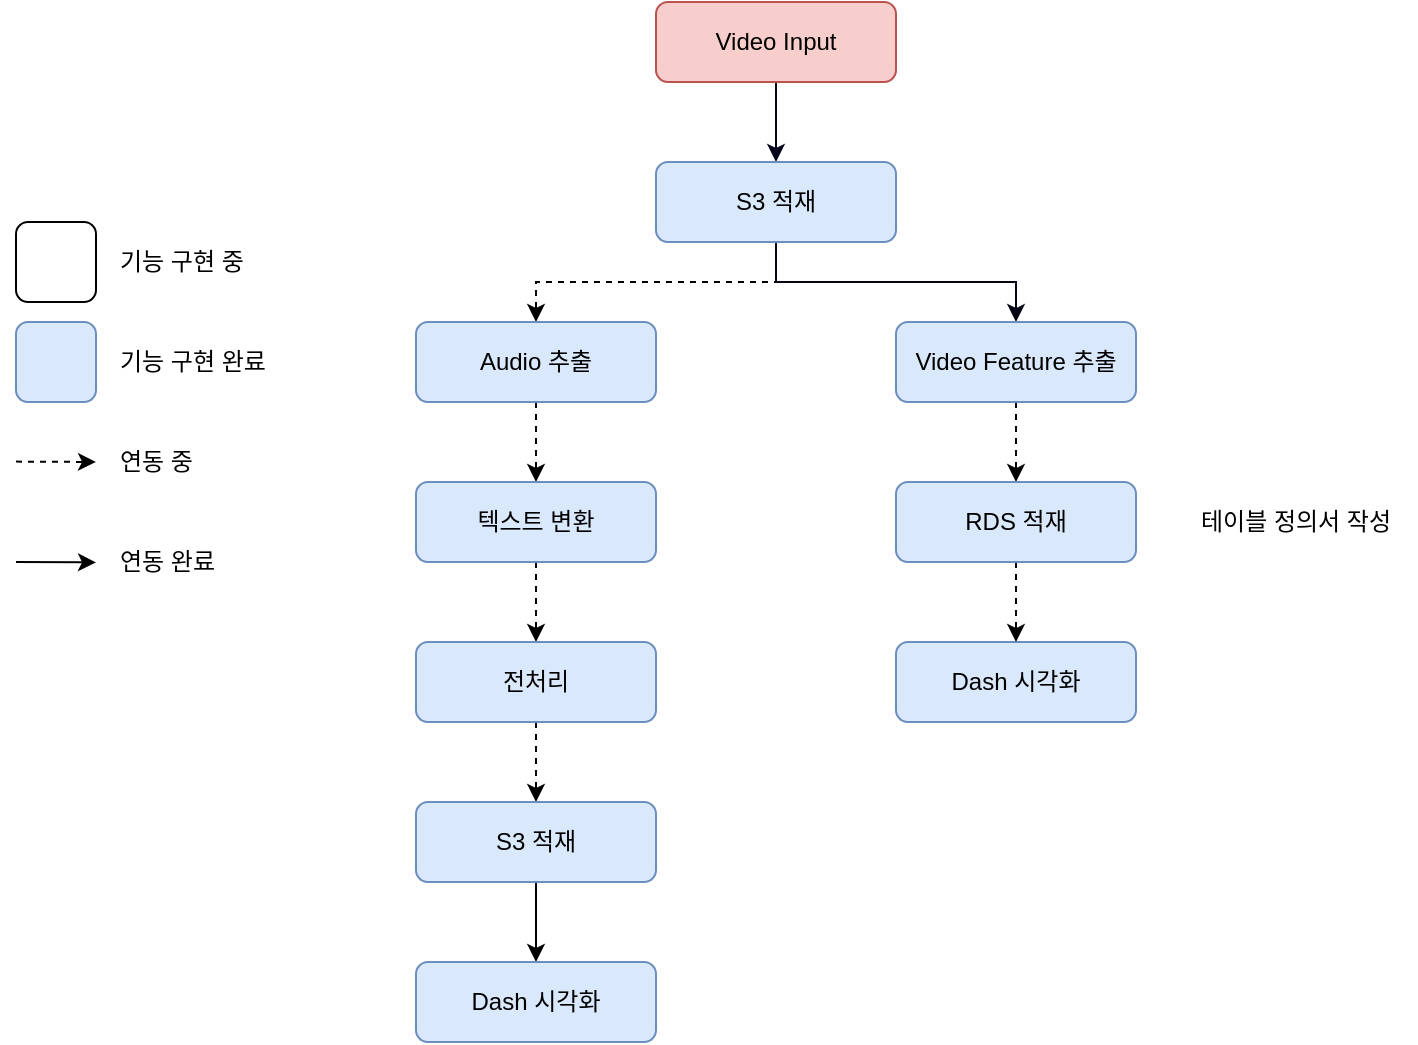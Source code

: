 <mxfile version="22.1.11" type="device">
  <diagram name="페이지-1" id="AstkWX07AASmfQ_dGRN-">
    <mxGraphModel dx="1130" dy="1096" grid="1" gridSize="10" guides="1" tooltips="1" connect="1" arrows="1" fold="1" page="1" pageScale="1" pageWidth="827" pageHeight="1169" math="0" shadow="0">
      <root>
        <mxCell id="0" />
        <mxCell id="1" parent="0" />
        <mxCell id="jO80IjLlvnQbrY0w_MjU-27" style="edgeStyle=orthogonalEdgeStyle;rounded=0;orthogonalLoop=1;jettySize=auto;html=1;exitX=0.5;exitY=1;exitDx=0;exitDy=0;entryX=0.5;entryY=0;entryDx=0;entryDy=0;strokeColor=#06061C;" parent="1" source="jO80IjLlvnQbrY0w_MjU-1" target="jO80IjLlvnQbrY0w_MjU-2" edge="1">
          <mxGeometry relative="1" as="geometry" />
        </mxCell>
        <mxCell id="jO80IjLlvnQbrY0w_MjU-1" value="Video Input" style="rounded=1;whiteSpace=wrap;html=1;fillColor=#f8cecc;strokeColor=#b85450;" parent="1" vertex="1">
          <mxGeometry x="384" y="325" width="120" height="40" as="geometry" />
        </mxCell>
        <mxCell id="jO80IjLlvnQbrY0w_MjU-25" style="edgeStyle=orthogonalEdgeStyle;rounded=0;orthogonalLoop=1;jettySize=auto;html=1;exitX=0.5;exitY=1;exitDx=0;exitDy=0;dashed=1;" parent="1" source="jO80IjLlvnQbrY0w_MjU-2" target="jO80IjLlvnQbrY0w_MjU-3" edge="1">
          <mxGeometry relative="1" as="geometry" />
        </mxCell>
        <mxCell id="jO80IjLlvnQbrY0w_MjU-26" style="edgeStyle=orthogonalEdgeStyle;rounded=0;orthogonalLoop=1;jettySize=auto;html=1;exitX=0.5;exitY=1;exitDx=0;exitDy=0;strokeColor=#040414;" parent="1" source="jO80IjLlvnQbrY0w_MjU-2" target="jO80IjLlvnQbrY0w_MjU-4" edge="1">
          <mxGeometry relative="1" as="geometry" />
        </mxCell>
        <mxCell id="jO80IjLlvnQbrY0w_MjU-2" value="S3 적재" style="rounded=1;whiteSpace=wrap;html=1;fillColor=#dae8fc;strokeColor=#6c8ebf;" parent="1" vertex="1">
          <mxGeometry x="384" y="405" width="120" height="40" as="geometry" />
        </mxCell>
        <mxCell id="jO80IjLlvnQbrY0w_MjU-24" style="edgeStyle=orthogonalEdgeStyle;rounded=0;orthogonalLoop=1;jettySize=auto;html=1;exitX=0.5;exitY=1;exitDx=0;exitDy=0;entryX=0.5;entryY=0;entryDx=0;entryDy=0;dashed=1;" parent="1" source="jO80IjLlvnQbrY0w_MjU-3" target="jO80IjLlvnQbrY0w_MjU-9" edge="1">
          <mxGeometry relative="1" as="geometry" />
        </mxCell>
        <mxCell id="jO80IjLlvnQbrY0w_MjU-3" value="Audio 추출" style="rounded=1;whiteSpace=wrap;html=1;fillColor=#dae8fc;strokeColor=#6c8ebf;" parent="1" vertex="1">
          <mxGeometry x="264" y="485" width="120" height="40" as="geometry" />
        </mxCell>
        <mxCell id="jO80IjLlvnQbrY0w_MjU-40" style="edgeStyle=orthogonalEdgeStyle;rounded=0;orthogonalLoop=1;jettySize=auto;html=1;entryX=0.5;entryY=0;entryDx=0;entryDy=0;dashed=1;" parent="1" source="jO80IjLlvnQbrY0w_MjU-4" target="jO80IjLlvnQbrY0w_MjU-14" edge="1">
          <mxGeometry relative="1" as="geometry" />
        </mxCell>
        <mxCell id="jO80IjLlvnQbrY0w_MjU-4" value="Video Feature 추출" style="rounded=1;whiteSpace=wrap;html=1;fillColor=#dae8fc;strokeColor=#6c8ebf;" parent="1" vertex="1">
          <mxGeometry x="504" y="485" width="120" height="40" as="geometry" />
        </mxCell>
        <mxCell id="jO80IjLlvnQbrY0w_MjU-23" style="edgeStyle=orthogonalEdgeStyle;rounded=0;orthogonalLoop=1;jettySize=auto;html=1;exitX=0.5;exitY=1;exitDx=0;exitDy=0;dashed=1;" parent="1" source="jO80IjLlvnQbrY0w_MjU-9" target="jO80IjLlvnQbrY0w_MjU-11" edge="1">
          <mxGeometry relative="1" as="geometry" />
        </mxCell>
        <mxCell id="jO80IjLlvnQbrY0w_MjU-9" value="텍스트 변환" style="rounded=1;whiteSpace=wrap;html=1;strokeColor=#6c8ebf;fillColor=#dae8fc;" parent="1" vertex="1">
          <mxGeometry x="264" y="565" width="120" height="40" as="geometry" />
        </mxCell>
        <mxCell id="jO80IjLlvnQbrY0w_MjU-21" style="edgeStyle=orthogonalEdgeStyle;rounded=0;orthogonalLoop=1;jettySize=auto;html=1;exitX=0.5;exitY=1;exitDx=0;exitDy=0;entryX=0.5;entryY=0;entryDx=0;entryDy=0;dashed=1;" parent="1" source="jO80IjLlvnQbrY0w_MjU-11" target="jO80IjLlvnQbrY0w_MjU-19" edge="1">
          <mxGeometry relative="1" as="geometry" />
        </mxCell>
        <mxCell id="jO80IjLlvnQbrY0w_MjU-11" value="전처리" style="rounded=1;whiteSpace=wrap;html=1;fillColor=#dae8fc;strokeColor=#6c8ebf;" parent="1" vertex="1">
          <mxGeometry x="264" y="645" width="120" height="40" as="geometry" />
        </mxCell>
        <mxCell id="jO80IjLlvnQbrY0w_MjU-12" value="Dash 시각화" style="rounded=1;whiteSpace=wrap;html=1;fillColor=#dae8fc;strokeColor=#6c8ebf;" parent="1" vertex="1">
          <mxGeometry x="504" y="645" width="120" height="40" as="geometry" />
        </mxCell>
        <mxCell id="jO80IjLlvnQbrY0w_MjU-41" style="edgeStyle=orthogonalEdgeStyle;rounded=0;orthogonalLoop=1;jettySize=auto;html=1;entryX=0.5;entryY=0;entryDx=0;entryDy=0;dashed=1;" parent="1" source="jO80IjLlvnQbrY0w_MjU-14" target="jO80IjLlvnQbrY0w_MjU-12" edge="1">
          <mxGeometry relative="1" as="geometry" />
        </mxCell>
        <mxCell id="jO80IjLlvnQbrY0w_MjU-14" value="RDS 적재" style="rounded=1;whiteSpace=wrap;html=1;fillColor=#dae8fc;strokeColor=#6c8ebf;" parent="1" vertex="1">
          <mxGeometry x="504" y="565" width="120" height="40" as="geometry" />
        </mxCell>
        <mxCell id="jO80IjLlvnQbrY0w_MjU-15" style="edgeStyle=orthogonalEdgeStyle;rounded=0;orthogonalLoop=1;jettySize=auto;html=1;exitX=0.5;exitY=1;exitDx=0;exitDy=0;" parent="1" source="jO80IjLlvnQbrY0w_MjU-9" target="jO80IjLlvnQbrY0w_MjU-9" edge="1">
          <mxGeometry relative="1" as="geometry" />
        </mxCell>
        <mxCell id="jO80IjLlvnQbrY0w_MjU-16" style="edgeStyle=orthogonalEdgeStyle;rounded=0;orthogonalLoop=1;jettySize=auto;html=1;exitX=0.5;exitY=1;exitDx=0;exitDy=0;" parent="1" source="jO80IjLlvnQbrY0w_MjU-2" target="jO80IjLlvnQbrY0w_MjU-2" edge="1">
          <mxGeometry relative="1" as="geometry" />
        </mxCell>
        <mxCell id="jO80IjLlvnQbrY0w_MjU-42" style="edgeStyle=orthogonalEdgeStyle;rounded=0;orthogonalLoop=1;jettySize=auto;html=1;exitX=0.5;exitY=1;exitDx=0;exitDy=0;entryX=0.5;entryY=0;entryDx=0;entryDy=0;" parent="1" source="jO80IjLlvnQbrY0w_MjU-19" target="jO80IjLlvnQbrY0w_MjU-20" edge="1">
          <mxGeometry relative="1" as="geometry" />
        </mxCell>
        <mxCell id="jO80IjLlvnQbrY0w_MjU-19" value="S3 적재" style="rounded=1;whiteSpace=wrap;html=1;fillColor=#dae8fc;strokeColor=#6c8ebf;" parent="1" vertex="1">
          <mxGeometry x="264" y="725" width="120" height="40" as="geometry" />
        </mxCell>
        <mxCell id="jO80IjLlvnQbrY0w_MjU-20" value="Dash 시각화" style="rounded=1;whiteSpace=wrap;html=1;fillColor=#dae8fc;strokeColor=#6c8ebf;" parent="1" vertex="1">
          <mxGeometry x="264" y="805" width="120" height="40" as="geometry" />
        </mxCell>
        <mxCell id="jO80IjLlvnQbrY0w_MjU-43" value="테이블 정의서 작성" style="text;html=1;strokeColor=none;fillColor=none;align=center;verticalAlign=middle;whiteSpace=wrap;rounded=0;" parent="1" vertex="1">
          <mxGeometry x="644" y="570" width="120" height="30" as="geometry" />
        </mxCell>
        <mxCell id="jO80IjLlvnQbrY0w_MjU-45" value="" style="rounded=1;whiteSpace=wrap;html=1;fillColor=#dae8fc;strokeColor=#6c8ebf;" parent="1" vertex="1">
          <mxGeometry x="64" y="485" width="40" height="40" as="geometry" />
        </mxCell>
        <mxCell id="jO80IjLlvnQbrY0w_MjU-46" value="" style="rounded=1;whiteSpace=wrap;html=1;" parent="1" vertex="1">
          <mxGeometry x="64" y="435" width="40" height="40" as="geometry" />
        </mxCell>
        <mxCell id="jO80IjLlvnQbrY0w_MjU-47" value="기능 구현 중" style="text;html=1;strokeColor=none;fillColor=none;align=left;verticalAlign=middle;whiteSpace=wrap;rounded=0;" parent="1" vertex="1">
          <mxGeometry x="114" y="440" width="80" height="30" as="geometry" />
        </mxCell>
        <mxCell id="jO80IjLlvnQbrY0w_MjU-48" value="기능 구현 완료" style="text;html=1;strokeColor=none;fillColor=none;align=left;verticalAlign=middle;whiteSpace=wrap;rounded=0;" parent="1" vertex="1">
          <mxGeometry x="114" y="490" width="90" height="30" as="geometry" />
        </mxCell>
        <mxCell id="jO80IjLlvnQbrY0w_MjU-52" value="연동 중" style="text;html=1;strokeColor=none;fillColor=none;align=left;verticalAlign=middle;whiteSpace=wrap;rounded=0;" parent="1" vertex="1">
          <mxGeometry x="114" y="540" width="60" height="30" as="geometry" />
        </mxCell>
        <mxCell id="jO80IjLlvnQbrY0w_MjU-53" value="연동 완료" style="text;html=1;strokeColor=none;fillColor=none;align=left;verticalAlign=middle;whiteSpace=wrap;rounded=0;" parent="1" vertex="1">
          <mxGeometry x="114" y="590" width="75" height="30" as="geometry" />
        </mxCell>
        <mxCell id="jO80IjLlvnQbrY0w_MjU-55" value="" style="endArrow=classic;html=1;rounded=0;" parent="1" edge="1">
          <mxGeometry width="50" height="50" relative="1" as="geometry">
            <mxPoint x="64" y="605" as="sourcePoint" />
            <mxPoint x="104" y="605.19" as="targetPoint" />
          </mxGeometry>
        </mxCell>
        <mxCell id="jO80IjLlvnQbrY0w_MjU-56" value="" style="endArrow=classic;html=1;rounded=0;dashed=1;" parent="1" edge="1">
          <mxGeometry width="50" height="50" relative="1" as="geometry">
            <mxPoint x="64" y="554.8" as="sourcePoint" />
            <mxPoint x="104" y="554.99" as="targetPoint" />
          </mxGeometry>
        </mxCell>
      </root>
    </mxGraphModel>
  </diagram>
</mxfile>
